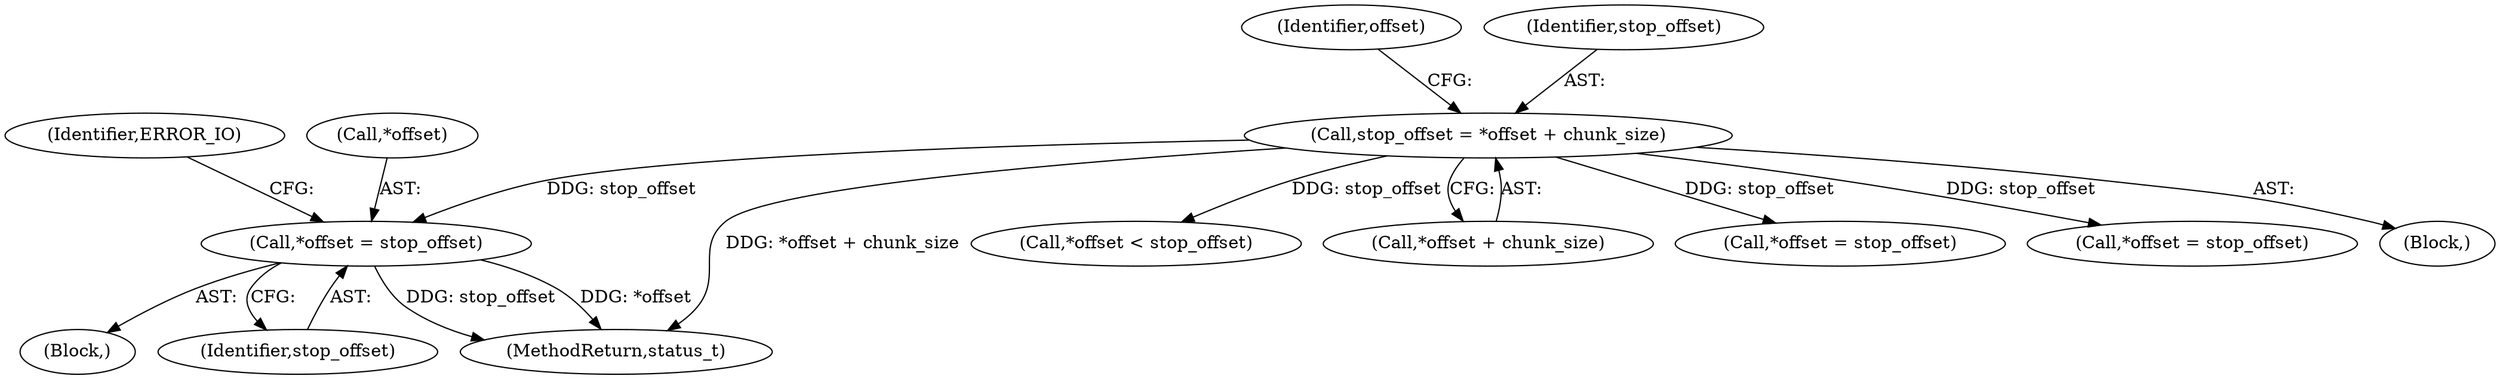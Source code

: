 digraph "0_Android_e7142a0703bc93f75e213e96ebc19000022afed9@pointer" {
"1002538" [label="(Call,*offset = stop_offset)"];
"1002495" [label="(Call,stop_offset = *offset + chunk_size)"];
"1002562" [label="(Call,*offset < stop_offset)"];
"1002538" [label="(Call,*offset = stop_offset)"];
"1002497" [label="(Call,*offset + chunk_size)"];
"1002503" [label="(Identifier,offset)"];
"1002524" [label="(Call,*offset = stop_offset)"];
"1002537" [label="(Block,)"];
"1002543" [label="(Identifier,ERROR_IO)"];
"1002541" [label="(Identifier,stop_offset)"];
"1002495" [label="(Call,stop_offset = *offset + chunk_size)"];
"1002550" [label="(Call,*offset = stop_offset)"];
"1003275" [label="(MethodReturn,status_t)"];
"1002496" [label="(Identifier,stop_offset)"];
"1002493" [label="(Block,)"];
"1002539" [label="(Call,*offset)"];
"1002538" -> "1002537"  [label="AST: "];
"1002538" -> "1002541"  [label="CFG: "];
"1002539" -> "1002538"  [label="AST: "];
"1002541" -> "1002538"  [label="AST: "];
"1002543" -> "1002538"  [label="CFG: "];
"1002538" -> "1003275"  [label="DDG: stop_offset"];
"1002538" -> "1003275"  [label="DDG: *offset"];
"1002495" -> "1002538"  [label="DDG: stop_offset"];
"1002495" -> "1002493"  [label="AST: "];
"1002495" -> "1002497"  [label="CFG: "];
"1002496" -> "1002495"  [label="AST: "];
"1002497" -> "1002495"  [label="AST: "];
"1002503" -> "1002495"  [label="CFG: "];
"1002495" -> "1003275"  [label="DDG: *offset + chunk_size"];
"1002495" -> "1002524"  [label="DDG: stop_offset"];
"1002495" -> "1002550"  [label="DDG: stop_offset"];
"1002495" -> "1002562"  [label="DDG: stop_offset"];
}
